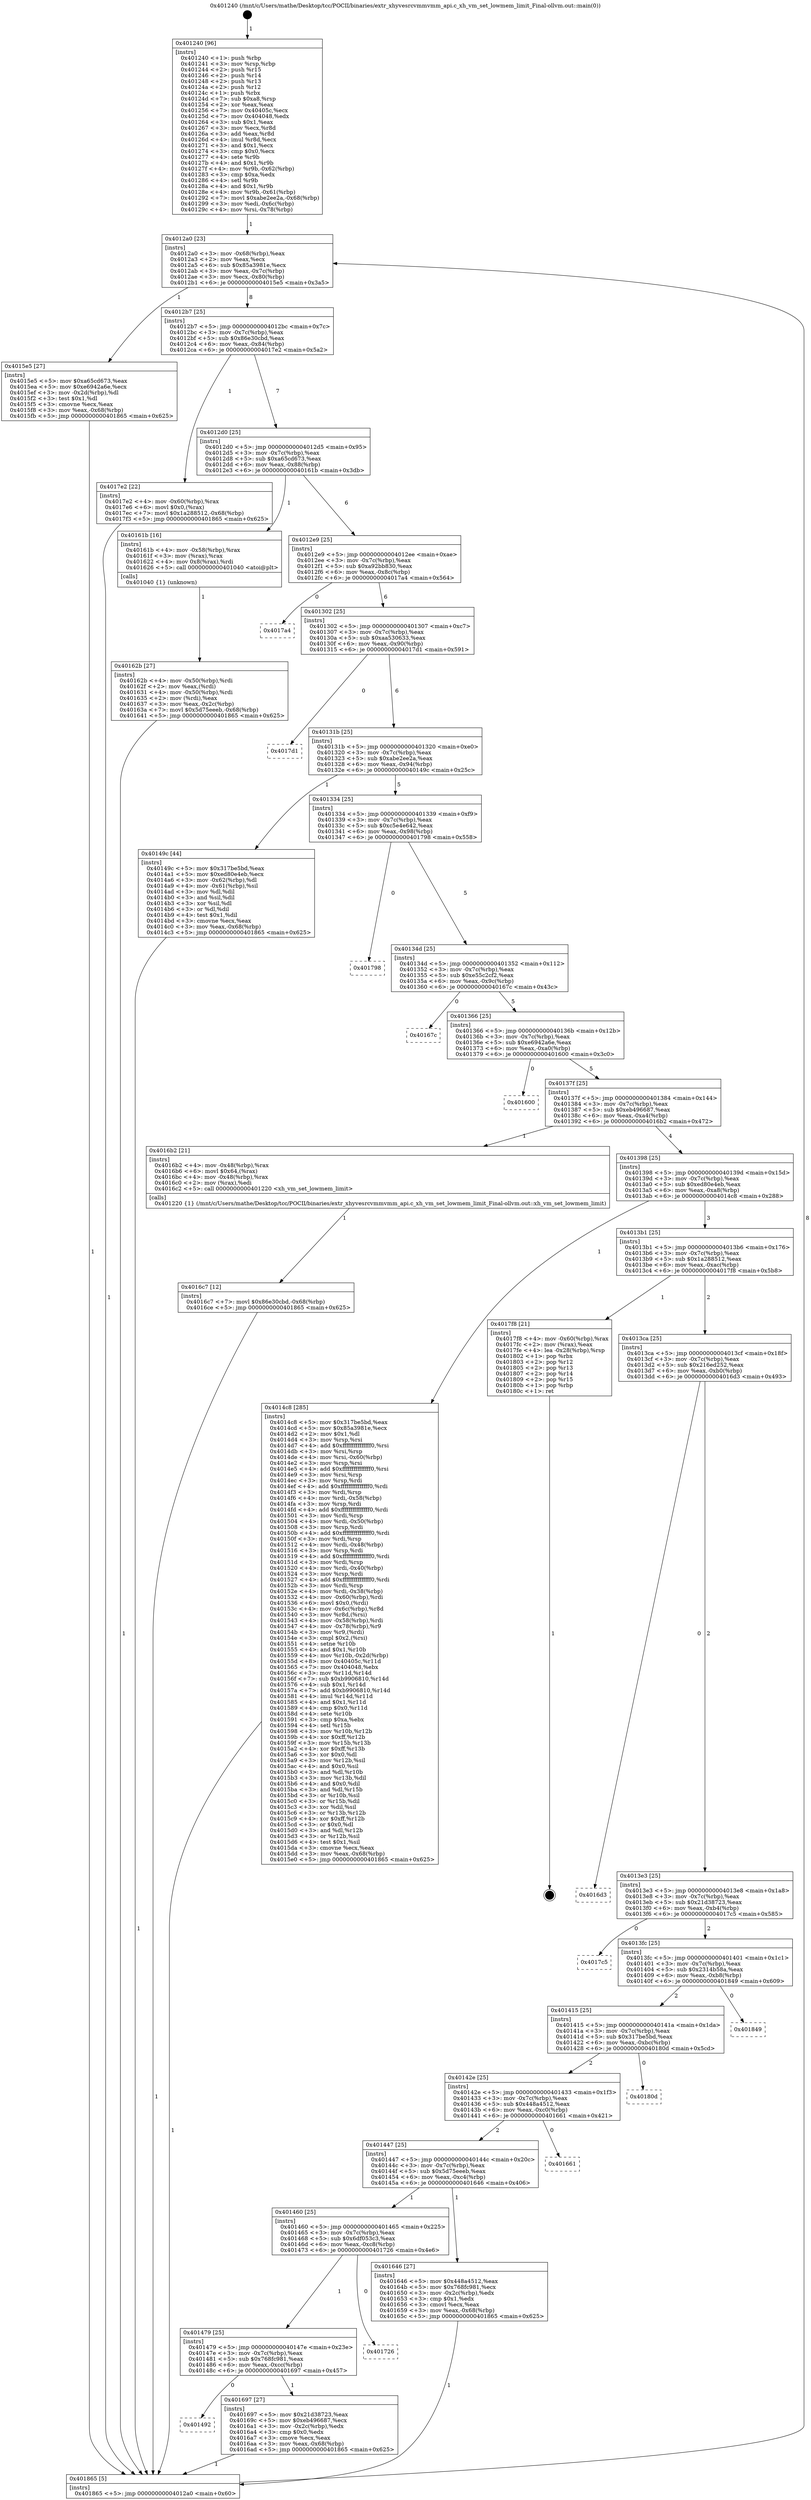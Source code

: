 digraph "0x401240" {
  label = "0x401240 (/mnt/c/Users/mathe/Desktop/tcc/POCII/binaries/extr_xhyvesrcvmmvmm_api.c_xh_vm_set_lowmem_limit_Final-ollvm.out::main(0))"
  labelloc = "t"
  node[shape=record]

  Entry [label="",width=0.3,height=0.3,shape=circle,fillcolor=black,style=filled]
  "0x4012a0" [label="{
     0x4012a0 [23]\l
     | [instrs]\l
     &nbsp;&nbsp;0x4012a0 \<+3\>: mov -0x68(%rbp),%eax\l
     &nbsp;&nbsp;0x4012a3 \<+2\>: mov %eax,%ecx\l
     &nbsp;&nbsp;0x4012a5 \<+6\>: sub $0x85a3981e,%ecx\l
     &nbsp;&nbsp;0x4012ab \<+3\>: mov %eax,-0x7c(%rbp)\l
     &nbsp;&nbsp;0x4012ae \<+3\>: mov %ecx,-0x80(%rbp)\l
     &nbsp;&nbsp;0x4012b1 \<+6\>: je 00000000004015e5 \<main+0x3a5\>\l
  }"]
  "0x4015e5" [label="{
     0x4015e5 [27]\l
     | [instrs]\l
     &nbsp;&nbsp;0x4015e5 \<+5\>: mov $0xa65cd673,%eax\l
     &nbsp;&nbsp;0x4015ea \<+5\>: mov $0xe6942a6e,%ecx\l
     &nbsp;&nbsp;0x4015ef \<+3\>: mov -0x2d(%rbp),%dl\l
     &nbsp;&nbsp;0x4015f2 \<+3\>: test $0x1,%dl\l
     &nbsp;&nbsp;0x4015f5 \<+3\>: cmovne %ecx,%eax\l
     &nbsp;&nbsp;0x4015f8 \<+3\>: mov %eax,-0x68(%rbp)\l
     &nbsp;&nbsp;0x4015fb \<+5\>: jmp 0000000000401865 \<main+0x625\>\l
  }"]
  "0x4012b7" [label="{
     0x4012b7 [25]\l
     | [instrs]\l
     &nbsp;&nbsp;0x4012b7 \<+5\>: jmp 00000000004012bc \<main+0x7c\>\l
     &nbsp;&nbsp;0x4012bc \<+3\>: mov -0x7c(%rbp),%eax\l
     &nbsp;&nbsp;0x4012bf \<+5\>: sub $0x86e30cbd,%eax\l
     &nbsp;&nbsp;0x4012c4 \<+6\>: mov %eax,-0x84(%rbp)\l
     &nbsp;&nbsp;0x4012ca \<+6\>: je 00000000004017e2 \<main+0x5a2\>\l
  }"]
  Exit [label="",width=0.3,height=0.3,shape=circle,fillcolor=black,style=filled,peripheries=2]
  "0x4017e2" [label="{
     0x4017e2 [22]\l
     | [instrs]\l
     &nbsp;&nbsp;0x4017e2 \<+4\>: mov -0x60(%rbp),%rax\l
     &nbsp;&nbsp;0x4017e6 \<+6\>: movl $0x0,(%rax)\l
     &nbsp;&nbsp;0x4017ec \<+7\>: movl $0x1a288512,-0x68(%rbp)\l
     &nbsp;&nbsp;0x4017f3 \<+5\>: jmp 0000000000401865 \<main+0x625\>\l
  }"]
  "0x4012d0" [label="{
     0x4012d0 [25]\l
     | [instrs]\l
     &nbsp;&nbsp;0x4012d0 \<+5\>: jmp 00000000004012d5 \<main+0x95\>\l
     &nbsp;&nbsp;0x4012d5 \<+3\>: mov -0x7c(%rbp),%eax\l
     &nbsp;&nbsp;0x4012d8 \<+5\>: sub $0xa65cd673,%eax\l
     &nbsp;&nbsp;0x4012dd \<+6\>: mov %eax,-0x88(%rbp)\l
     &nbsp;&nbsp;0x4012e3 \<+6\>: je 000000000040161b \<main+0x3db\>\l
  }"]
  "0x4016c7" [label="{
     0x4016c7 [12]\l
     | [instrs]\l
     &nbsp;&nbsp;0x4016c7 \<+7\>: movl $0x86e30cbd,-0x68(%rbp)\l
     &nbsp;&nbsp;0x4016ce \<+5\>: jmp 0000000000401865 \<main+0x625\>\l
  }"]
  "0x40161b" [label="{
     0x40161b [16]\l
     | [instrs]\l
     &nbsp;&nbsp;0x40161b \<+4\>: mov -0x58(%rbp),%rax\l
     &nbsp;&nbsp;0x40161f \<+3\>: mov (%rax),%rax\l
     &nbsp;&nbsp;0x401622 \<+4\>: mov 0x8(%rax),%rdi\l
     &nbsp;&nbsp;0x401626 \<+5\>: call 0000000000401040 \<atoi@plt\>\l
     | [calls]\l
     &nbsp;&nbsp;0x401040 \{1\} (unknown)\l
  }"]
  "0x4012e9" [label="{
     0x4012e9 [25]\l
     | [instrs]\l
     &nbsp;&nbsp;0x4012e9 \<+5\>: jmp 00000000004012ee \<main+0xae\>\l
     &nbsp;&nbsp;0x4012ee \<+3\>: mov -0x7c(%rbp),%eax\l
     &nbsp;&nbsp;0x4012f1 \<+5\>: sub $0xa92bb830,%eax\l
     &nbsp;&nbsp;0x4012f6 \<+6\>: mov %eax,-0x8c(%rbp)\l
     &nbsp;&nbsp;0x4012fc \<+6\>: je 00000000004017a4 \<main+0x564\>\l
  }"]
  "0x401492" [label="{
     0x401492\l
  }", style=dashed]
  "0x4017a4" [label="{
     0x4017a4\l
  }", style=dashed]
  "0x401302" [label="{
     0x401302 [25]\l
     | [instrs]\l
     &nbsp;&nbsp;0x401302 \<+5\>: jmp 0000000000401307 \<main+0xc7\>\l
     &nbsp;&nbsp;0x401307 \<+3\>: mov -0x7c(%rbp),%eax\l
     &nbsp;&nbsp;0x40130a \<+5\>: sub $0xaa530633,%eax\l
     &nbsp;&nbsp;0x40130f \<+6\>: mov %eax,-0x90(%rbp)\l
     &nbsp;&nbsp;0x401315 \<+6\>: je 00000000004017d1 \<main+0x591\>\l
  }"]
  "0x401697" [label="{
     0x401697 [27]\l
     | [instrs]\l
     &nbsp;&nbsp;0x401697 \<+5\>: mov $0x21d38723,%eax\l
     &nbsp;&nbsp;0x40169c \<+5\>: mov $0xeb496687,%ecx\l
     &nbsp;&nbsp;0x4016a1 \<+3\>: mov -0x2c(%rbp),%edx\l
     &nbsp;&nbsp;0x4016a4 \<+3\>: cmp $0x0,%edx\l
     &nbsp;&nbsp;0x4016a7 \<+3\>: cmove %ecx,%eax\l
     &nbsp;&nbsp;0x4016aa \<+3\>: mov %eax,-0x68(%rbp)\l
     &nbsp;&nbsp;0x4016ad \<+5\>: jmp 0000000000401865 \<main+0x625\>\l
  }"]
  "0x4017d1" [label="{
     0x4017d1\l
  }", style=dashed]
  "0x40131b" [label="{
     0x40131b [25]\l
     | [instrs]\l
     &nbsp;&nbsp;0x40131b \<+5\>: jmp 0000000000401320 \<main+0xe0\>\l
     &nbsp;&nbsp;0x401320 \<+3\>: mov -0x7c(%rbp),%eax\l
     &nbsp;&nbsp;0x401323 \<+5\>: sub $0xabe2ee2a,%eax\l
     &nbsp;&nbsp;0x401328 \<+6\>: mov %eax,-0x94(%rbp)\l
     &nbsp;&nbsp;0x40132e \<+6\>: je 000000000040149c \<main+0x25c\>\l
  }"]
  "0x401479" [label="{
     0x401479 [25]\l
     | [instrs]\l
     &nbsp;&nbsp;0x401479 \<+5\>: jmp 000000000040147e \<main+0x23e\>\l
     &nbsp;&nbsp;0x40147e \<+3\>: mov -0x7c(%rbp),%eax\l
     &nbsp;&nbsp;0x401481 \<+5\>: sub $0x768fc981,%eax\l
     &nbsp;&nbsp;0x401486 \<+6\>: mov %eax,-0xcc(%rbp)\l
     &nbsp;&nbsp;0x40148c \<+6\>: je 0000000000401697 \<main+0x457\>\l
  }"]
  "0x40149c" [label="{
     0x40149c [44]\l
     | [instrs]\l
     &nbsp;&nbsp;0x40149c \<+5\>: mov $0x317be5bd,%eax\l
     &nbsp;&nbsp;0x4014a1 \<+5\>: mov $0xed80e4eb,%ecx\l
     &nbsp;&nbsp;0x4014a6 \<+3\>: mov -0x62(%rbp),%dl\l
     &nbsp;&nbsp;0x4014a9 \<+4\>: mov -0x61(%rbp),%sil\l
     &nbsp;&nbsp;0x4014ad \<+3\>: mov %dl,%dil\l
     &nbsp;&nbsp;0x4014b0 \<+3\>: and %sil,%dil\l
     &nbsp;&nbsp;0x4014b3 \<+3\>: xor %sil,%dl\l
     &nbsp;&nbsp;0x4014b6 \<+3\>: or %dl,%dil\l
     &nbsp;&nbsp;0x4014b9 \<+4\>: test $0x1,%dil\l
     &nbsp;&nbsp;0x4014bd \<+3\>: cmovne %ecx,%eax\l
     &nbsp;&nbsp;0x4014c0 \<+3\>: mov %eax,-0x68(%rbp)\l
     &nbsp;&nbsp;0x4014c3 \<+5\>: jmp 0000000000401865 \<main+0x625\>\l
  }"]
  "0x401334" [label="{
     0x401334 [25]\l
     | [instrs]\l
     &nbsp;&nbsp;0x401334 \<+5\>: jmp 0000000000401339 \<main+0xf9\>\l
     &nbsp;&nbsp;0x401339 \<+3\>: mov -0x7c(%rbp),%eax\l
     &nbsp;&nbsp;0x40133c \<+5\>: sub $0xc5e4e642,%eax\l
     &nbsp;&nbsp;0x401341 \<+6\>: mov %eax,-0x98(%rbp)\l
     &nbsp;&nbsp;0x401347 \<+6\>: je 0000000000401798 \<main+0x558\>\l
  }"]
  "0x401865" [label="{
     0x401865 [5]\l
     | [instrs]\l
     &nbsp;&nbsp;0x401865 \<+5\>: jmp 00000000004012a0 \<main+0x60\>\l
  }"]
  "0x401240" [label="{
     0x401240 [96]\l
     | [instrs]\l
     &nbsp;&nbsp;0x401240 \<+1\>: push %rbp\l
     &nbsp;&nbsp;0x401241 \<+3\>: mov %rsp,%rbp\l
     &nbsp;&nbsp;0x401244 \<+2\>: push %r15\l
     &nbsp;&nbsp;0x401246 \<+2\>: push %r14\l
     &nbsp;&nbsp;0x401248 \<+2\>: push %r13\l
     &nbsp;&nbsp;0x40124a \<+2\>: push %r12\l
     &nbsp;&nbsp;0x40124c \<+1\>: push %rbx\l
     &nbsp;&nbsp;0x40124d \<+7\>: sub $0xa8,%rsp\l
     &nbsp;&nbsp;0x401254 \<+2\>: xor %eax,%eax\l
     &nbsp;&nbsp;0x401256 \<+7\>: mov 0x40405c,%ecx\l
     &nbsp;&nbsp;0x40125d \<+7\>: mov 0x404048,%edx\l
     &nbsp;&nbsp;0x401264 \<+3\>: sub $0x1,%eax\l
     &nbsp;&nbsp;0x401267 \<+3\>: mov %ecx,%r8d\l
     &nbsp;&nbsp;0x40126a \<+3\>: add %eax,%r8d\l
     &nbsp;&nbsp;0x40126d \<+4\>: imul %r8d,%ecx\l
     &nbsp;&nbsp;0x401271 \<+3\>: and $0x1,%ecx\l
     &nbsp;&nbsp;0x401274 \<+3\>: cmp $0x0,%ecx\l
     &nbsp;&nbsp;0x401277 \<+4\>: sete %r9b\l
     &nbsp;&nbsp;0x40127b \<+4\>: and $0x1,%r9b\l
     &nbsp;&nbsp;0x40127f \<+4\>: mov %r9b,-0x62(%rbp)\l
     &nbsp;&nbsp;0x401283 \<+3\>: cmp $0xa,%edx\l
     &nbsp;&nbsp;0x401286 \<+4\>: setl %r9b\l
     &nbsp;&nbsp;0x40128a \<+4\>: and $0x1,%r9b\l
     &nbsp;&nbsp;0x40128e \<+4\>: mov %r9b,-0x61(%rbp)\l
     &nbsp;&nbsp;0x401292 \<+7\>: movl $0xabe2ee2a,-0x68(%rbp)\l
     &nbsp;&nbsp;0x401299 \<+3\>: mov %edi,-0x6c(%rbp)\l
     &nbsp;&nbsp;0x40129c \<+4\>: mov %rsi,-0x78(%rbp)\l
  }"]
  "0x401726" [label="{
     0x401726\l
  }", style=dashed]
  "0x401798" [label="{
     0x401798\l
  }", style=dashed]
  "0x40134d" [label="{
     0x40134d [25]\l
     | [instrs]\l
     &nbsp;&nbsp;0x40134d \<+5\>: jmp 0000000000401352 \<main+0x112\>\l
     &nbsp;&nbsp;0x401352 \<+3\>: mov -0x7c(%rbp),%eax\l
     &nbsp;&nbsp;0x401355 \<+5\>: sub $0xe55c2cf2,%eax\l
     &nbsp;&nbsp;0x40135a \<+6\>: mov %eax,-0x9c(%rbp)\l
     &nbsp;&nbsp;0x401360 \<+6\>: je 000000000040167c \<main+0x43c\>\l
  }"]
  "0x401460" [label="{
     0x401460 [25]\l
     | [instrs]\l
     &nbsp;&nbsp;0x401460 \<+5\>: jmp 0000000000401465 \<main+0x225\>\l
     &nbsp;&nbsp;0x401465 \<+3\>: mov -0x7c(%rbp),%eax\l
     &nbsp;&nbsp;0x401468 \<+5\>: sub $0x6df053c3,%eax\l
     &nbsp;&nbsp;0x40146d \<+6\>: mov %eax,-0xc8(%rbp)\l
     &nbsp;&nbsp;0x401473 \<+6\>: je 0000000000401726 \<main+0x4e6\>\l
  }"]
  "0x40167c" [label="{
     0x40167c\l
  }", style=dashed]
  "0x401366" [label="{
     0x401366 [25]\l
     | [instrs]\l
     &nbsp;&nbsp;0x401366 \<+5\>: jmp 000000000040136b \<main+0x12b\>\l
     &nbsp;&nbsp;0x40136b \<+3\>: mov -0x7c(%rbp),%eax\l
     &nbsp;&nbsp;0x40136e \<+5\>: sub $0xe6942a6e,%eax\l
     &nbsp;&nbsp;0x401373 \<+6\>: mov %eax,-0xa0(%rbp)\l
     &nbsp;&nbsp;0x401379 \<+6\>: je 0000000000401600 \<main+0x3c0\>\l
  }"]
  "0x401646" [label="{
     0x401646 [27]\l
     | [instrs]\l
     &nbsp;&nbsp;0x401646 \<+5\>: mov $0x448a4512,%eax\l
     &nbsp;&nbsp;0x40164b \<+5\>: mov $0x768fc981,%ecx\l
     &nbsp;&nbsp;0x401650 \<+3\>: mov -0x2c(%rbp),%edx\l
     &nbsp;&nbsp;0x401653 \<+3\>: cmp $0x1,%edx\l
     &nbsp;&nbsp;0x401656 \<+3\>: cmovl %ecx,%eax\l
     &nbsp;&nbsp;0x401659 \<+3\>: mov %eax,-0x68(%rbp)\l
     &nbsp;&nbsp;0x40165c \<+5\>: jmp 0000000000401865 \<main+0x625\>\l
  }"]
  "0x401600" [label="{
     0x401600\l
  }", style=dashed]
  "0x40137f" [label="{
     0x40137f [25]\l
     | [instrs]\l
     &nbsp;&nbsp;0x40137f \<+5\>: jmp 0000000000401384 \<main+0x144\>\l
     &nbsp;&nbsp;0x401384 \<+3\>: mov -0x7c(%rbp),%eax\l
     &nbsp;&nbsp;0x401387 \<+5\>: sub $0xeb496687,%eax\l
     &nbsp;&nbsp;0x40138c \<+6\>: mov %eax,-0xa4(%rbp)\l
     &nbsp;&nbsp;0x401392 \<+6\>: je 00000000004016b2 \<main+0x472\>\l
  }"]
  "0x401447" [label="{
     0x401447 [25]\l
     | [instrs]\l
     &nbsp;&nbsp;0x401447 \<+5\>: jmp 000000000040144c \<main+0x20c\>\l
     &nbsp;&nbsp;0x40144c \<+3\>: mov -0x7c(%rbp),%eax\l
     &nbsp;&nbsp;0x40144f \<+5\>: sub $0x5d75eeeb,%eax\l
     &nbsp;&nbsp;0x401454 \<+6\>: mov %eax,-0xc4(%rbp)\l
     &nbsp;&nbsp;0x40145a \<+6\>: je 0000000000401646 \<main+0x406\>\l
  }"]
  "0x4016b2" [label="{
     0x4016b2 [21]\l
     | [instrs]\l
     &nbsp;&nbsp;0x4016b2 \<+4\>: mov -0x48(%rbp),%rax\l
     &nbsp;&nbsp;0x4016b6 \<+6\>: movl $0x64,(%rax)\l
     &nbsp;&nbsp;0x4016bc \<+4\>: mov -0x48(%rbp),%rax\l
     &nbsp;&nbsp;0x4016c0 \<+2\>: mov (%rax),%edi\l
     &nbsp;&nbsp;0x4016c2 \<+5\>: call 0000000000401220 \<xh_vm_set_lowmem_limit\>\l
     | [calls]\l
     &nbsp;&nbsp;0x401220 \{1\} (/mnt/c/Users/mathe/Desktop/tcc/POCII/binaries/extr_xhyvesrcvmmvmm_api.c_xh_vm_set_lowmem_limit_Final-ollvm.out::xh_vm_set_lowmem_limit)\l
  }"]
  "0x401398" [label="{
     0x401398 [25]\l
     | [instrs]\l
     &nbsp;&nbsp;0x401398 \<+5\>: jmp 000000000040139d \<main+0x15d\>\l
     &nbsp;&nbsp;0x40139d \<+3\>: mov -0x7c(%rbp),%eax\l
     &nbsp;&nbsp;0x4013a0 \<+5\>: sub $0xed80e4eb,%eax\l
     &nbsp;&nbsp;0x4013a5 \<+6\>: mov %eax,-0xa8(%rbp)\l
     &nbsp;&nbsp;0x4013ab \<+6\>: je 00000000004014c8 \<main+0x288\>\l
  }"]
  "0x401661" [label="{
     0x401661\l
  }", style=dashed]
  "0x4014c8" [label="{
     0x4014c8 [285]\l
     | [instrs]\l
     &nbsp;&nbsp;0x4014c8 \<+5\>: mov $0x317be5bd,%eax\l
     &nbsp;&nbsp;0x4014cd \<+5\>: mov $0x85a3981e,%ecx\l
     &nbsp;&nbsp;0x4014d2 \<+2\>: mov $0x1,%dl\l
     &nbsp;&nbsp;0x4014d4 \<+3\>: mov %rsp,%rsi\l
     &nbsp;&nbsp;0x4014d7 \<+4\>: add $0xfffffffffffffff0,%rsi\l
     &nbsp;&nbsp;0x4014db \<+3\>: mov %rsi,%rsp\l
     &nbsp;&nbsp;0x4014de \<+4\>: mov %rsi,-0x60(%rbp)\l
     &nbsp;&nbsp;0x4014e2 \<+3\>: mov %rsp,%rsi\l
     &nbsp;&nbsp;0x4014e5 \<+4\>: add $0xfffffffffffffff0,%rsi\l
     &nbsp;&nbsp;0x4014e9 \<+3\>: mov %rsi,%rsp\l
     &nbsp;&nbsp;0x4014ec \<+3\>: mov %rsp,%rdi\l
     &nbsp;&nbsp;0x4014ef \<+4\>: add $0xfffffffffffffff0,%rdi\l
     &nbsp;&nbsp;0x4014f3 \<+3\>: mov %rdi,%rsp\l
     &nbsp;&nbsp;0x4014f6 \<+4\>: mov %rdi,-0x58(%rbp)\l
     &nbsp;&nbsp;0x4014fa \<+3\>: mov %rsp,%rdi\l
     &nbsp;&nbsp;0x4014fd \<+4\>: add $0xfffffffffffffff0,%rdi\l
     &nbsp;&nbsp;0x401501 \<+3\>: mov %rdi,%rsp\l
     &nbsp;&nbsp;0x401504 \<+4\>: mov %rdi,-0x50(%rbp)\l
     &nbsp;&nbsp;0x401508 \<+3\>: mov %rsp,%rdi\l
     &nbsp;&nbsp;0x40150b \<+4\>: add $0xfffffffffffffff0,%rdi\l
     &nbsp;&nbsp;0x40150f \<+3\>: mov %rdi,%rsp\l
     &nbsp;&nbsp;0x401512 \<+4\>: mov %rdi,-0x48(%rbp)\l
     &nbsp;&nbsp;0x401516 \<+3\>: mov %rsp,%rdi\l
     &nbsp;&nbsp;0x401519 \<+4\>: add $0xfffffffffffffff0,%rdi\l
     &nbsp;&nbsp;0x40151d \<+3\>: mov %rdi,%rsp\l
     &nbsp;&nbsp;0x401520 \<+4\>: mov %rdi,-0x40(%rbp)\l
     &nbsp;&nbsp;0x401524 \<+3\>: mov %rsp,%rdi\l
     &nbsp;&nbsp;0x401527 \<+4\>: add $0xfffffffffffffff0,%rdi\l
     &nbsp;&nbsp;0x40152b \<+3\>: mov %rdi,%rsp\l
     &nbsp;&nbsp;0x40152e \<+4\>: mov %rdi,-0x38(%rbp)\l
     &nbsp;&nbsp;0x401532 \<+4\>: mov -0x60(%rbp),%rdi\l
     &nbsp;&nbsp;0x401536 \<+6\>: movl $0x0,(%rdi)\l
     &nbsp;&nbsp;0x40153c \<+4\>: mov -0x6c(%rbp),%r8d\l
     &nbsp;&nbsp;0x401540 \<+3\>: mov %r8d,(%rsi)\l
     &nbsp;&nbsp;0x401543 \<+4\>: mov -0x58(%rbp),%rdi\l
     &nbsp;&nbsp;0x401547 \<+4\>: mov -0x78(%rbp),%r9\l
     &nbsp;&nbsp;0x40154b \<+3\>: mov %r9,(%rdi)\l
     &nbsp;&nbsp;0x40154e \<+3\>: cmpl $0x2,(%rsi)\l
     &nbsp;&nbsp;0x401551 \<+4\>: setne %r10b\l
     &nbsp;&nbsp;0x401555 \<+4\>: and $0x1,%r10b\l
     &nbsp;&nbsp;0x401559 \<+4\>: mov %r10b,-0x2d(%rbp)\l
     &nbsp;&nbsp;0x40155d \<+8\>: mov 0x40405c,%r11d\l
     &nbsp;&nbsp;0x401565 \<+7\>: mov 0x404048,%ebx\l
     &nbsp;&nbsp;0x40156c \<+3\>: mov %r11d,%r14d\l
     &nbsp;&nbsp;0x40156f \<+7\>: sub $0xb9906810,%r14d\l
     &nbsp;&nbsp;0x401576 \<+4\>: sub $0x1,%r14d\l
     &nbsp;&nbsp;0x40157a \<+7\>: add $0xb9906810,%r14d\l
     &nbsp;&nbsp;0x401581 \<+4\>: imul %r14d,%r11d\l
     &nbsp;&nbsp;0x401585 \<+4\>: and $0x1,%r11d\l
     &nbsp;&nbsp;0x401589 \<+4\>: cmp $0x0,%r11d\l
     &nbsp;&nbsp;0x40158d \<+4\>: sete %r10b\l
     &nbsp;&nbsp;0x401591 \<+3\>: cmp $0xa,%ebx\l
     &nbsp;&nbsp;0x401594 \<+4\>: setl %r15b\l
     &nbsp;&nbsp;0x401598 \<+3\>: mov %r10b,%r12b\l
     &nbsp;&nbsp;0x40159b \<+4\>: xor $0xff,%r12b\l
     &nbsp;&nbsp;0x40159f \<+3\>: mov %r15b,%r13b\l
     &nbsp;&nbsp;0x4015a2 \<+4\>: xor $0xff,%r13b\l
     &nbsp;&nbsp;0x4015a6 \<+3\>: xor $0x0,%dl\l
     &nbsp;&nbsp;0x4015a9 \<+3\>: mov %r12b,%sil\l
     &nbsp;&nbsp;0x4015ac \<+4\>: and $0x0,%sil\l
     &nbsp;&nbsp;0x4015b0 \<+3\>: and %dl,%r10b\l
     &nbsp;&nbsp;0x4015b3 \<+3\>: mov %r13b,%dil\l
     &nbsp;&nbsp;0x4015b6 \<+4\>: and $0x0,%dil\l
     &nbsp;&nbsp;0x4015ba \<+3\>: and %dl,%r15b\l
     &nbsp;&nbsp;0x4015bd \<+3\>: or %r10b,%sil\l
     &nbsp;&nbsp;0x4015c0 \<+3\>: or %r15b,%dil\l
     &nbsp;&nbsp;0x4015c3 \<+3\>: xor %dil,%sil\l
     &nbsp;&nbsp;0x4015c6 \<+3\>: or %r13b,%r12b\l
     &nbsp;&nbsp;0x4015c9 \<+4\>: xor $0xff,%r12b\l
     &nbsp;&nbsp;0x4015cd \<+3\>: or $0x0,%dl\l
     &nbsp;&nbsp;0x4015d0 \<+3\>: and %dl,%r12b\l
     &nbsp;&nbsp;0x4015d3 \<+3\>: or %r12b,%sil\l
     &nbsp;&nbsp;0x4015d6 \<+4\>: test $0x1,%sil\l
     &nbsp;&nbsp;0x4015da \<+3\>: cmovne %ecx,%eax\l
     &nbsp;&nbsp;0x4015dd \<+3\>: mov %eax,-0x68(%rbp)\l
     &nbsp;&nbsp;0x4015e0 \<+5\>: jmp 0000000000401865 \<main+0x625\>\l
  }"]
  "0x4013b1" [label="{
     0x4013b1 [25]\l
     | [instrs]\l
     &nbsp;&nbsp;0x4013b1 \<+5\>: jmp 00000000004013b6 \<main+0x176\>\l
     &nbsp;&nbsp;0x4013b6 \<+3\>: mov -0x7c(%rbp),%eax\l
     &nbsp;&nbsp;0x4013b9 \<+5\>: sub $0x1a288512,%eax\l
     &nbsp;&nbsp;0x4013be \<+6\>: mov %eax,-0xac(%rbp)\l
     &nbsp;&nbsp;0x4013c4 \<+6\>: je 00000000004017f8 \<main+0x5b8\>\l
  }"]
  "0x40142e" [label="{
     0x40142e [25]\l
     | [instrs]\l
     &nbsp;&nbsp;0x40142e \<+5\>: jmp 0000000000401433 \<main+0x1f3\>\l
     &nbsp;&nbsp;0x401433 \<+3\>: mov -0x7c(%rbp),%eax\l
     &nbsp;&nbsp;0x401436 \<+5\>: sub $0x448a4512,%eax\l
     &nbsp;&nbsp;0x40143b \<+6\>: mov %eax,-0xc0(%rbp)\l
     &nbsp;&nbsp;0x401441 \<+6\>: je 0000000000401661 \<main+0x421\>\l
  }"]
  "0x40162b" [label="{
     0x40162b [27]\l
     | [instrs]\l
     &nbsp;&nbsp;0x40162b \<+4\>: mov -0x50(%rbp),%rdi\l
     &nbsp;&nbsp;0x40162f \<+2\>: mov %eax,(%rdi)\l
     &nbsp;&nbsp;0x401631 \<+4\>: mov -0x50(%rbp),%rdi\l
     &nbsp;&nbsp;0x401635 \<+2\>: mov (%rdi),%eax\l
     &nbsp;&nbsp;0x401637 \<+3\>: mov %eax,-0x2c(%rbp)\l
     &nbsp;&nbsp;0x40163a \<+7\>: movl $0x5d75eeeb,-0x68(%rbp)\l
     &nbsp;&nbsp;0x401641 \<+5\>: jmp 0000000000401865 \<main+0x625\>\l
  }"]
  "0x40180d" [label="{
     0x40180d\l
  }", style=dashed]
  "0x4017f8" [label="{
     0x4017f8 [21]\l
     | [instrs]\l
     &nbsp;&nbsp;0x4017f8 \<+4\>: mov -0x60(%rbp),%rax\l
     &nbsp;&nbsp;0x4017fc \<+2\>: mov (%rax),%eax\l
     &nbsp;&nbsp;0x4017fe \<+4\>: lea -0x28(%rbp),%rsp\l
     &nbsp;&nbsp;0x401802 \<+1\>: pop %rbx\l
     &nbsp;&nbsp;0x401803 \<+2\>: pop %r12\l
     &nbsp;&nbsp;0x401805 \<+2\>: pop %r13\l
     &nbsp;&nbsp;0x401807 \<+2\>: pop %r14\l
     &nbsp;&nbsp;0x401809 \<+2\>: pop %r15\l
     &nbsp;&nbsp;0x40180b \<+1\>: pop %rbp\l
     &nbsp;&nbsp;0x40180c \<+1\>: ret\l
  }"]
  "0x4013ca" [label="{
     0x4013ca [25]\l
     | [instrs]\l
     &nbsp;&nbsp;0x4013ca \<+5\>: jmp 00000000004013cf \<main+0x18f\>\l
     &nbsp;&nbsp;0x4013cf \<+3\>: mov -0x7c(%rbp),%eax\l
     &nbsp;&nbsp;0x4013d2 \<+5\>: sub $0x216ed252,%eax\l
     &nbsp;&nbsp;0x4013d7 \<+6\>: mov %eax,-0xb0(%rbp)\l
     &nbsp;&nbsp;0x4013dd \<+6\>: je 00000000004016d3 \<main+0x493\>\l
  }"]
  "0x401415" [label="{
     0x401415 [25]\l
     | [instrs]\l
     &nbsp;&nbsp;0x401415 \<+5\>: jmp 000000000040141a \<main+0x1da\>\l
     &nbsp;&nbsp;0x40141a \<+3\>: mov -0x7c(%rbp),%eax\l
     &nbsp;&nbsp;0x40141d \<+5\>: sub $0x317be5bd,%eax\l
     &nbsp;&nbsp;0x401422 \<+6\>: mov %eax,-0xbc(%rbp)\l
     &nbsp;&nbsp;0x401428 \<+6\>: je 000000000040180d \<main+0x5cd\>\l
  }"]
  "0x4016d3" [label="{
     0x4016d3\l
  }", style=dashed]
  "0x4013e3" [label="{
     0x4013e3 [25]\l
     | [instrs]\l
     &nbsp;&nbsp;0x4013e3 \<+5\>: jmp 00000000004013e8 \<main+0x1a8\>\l
     &nbsp;&nbsp;0x4013e8 \<+3\>: mov -0x7c(%rbp),%eax\l
     &nbsp;&nbsp;0x4013eb \<+5\>: sub $0x21d38723,%eax\l
     &nbsp;&nbsp;0x4013f0 \<+6\>: mov %eax,-0xb4(%rbp)\l
     &nbsp;&nbsp;0x4013f6 \<+6\>: je 00000000004017c5 \<main+0x585\>\l
  }"]
  "0x401849" [label="{
     0x401849\l
  }", style=dashed]
  "0x4017c5" [label="{
     0x4017c5\l
  }", style=dashed]
  "0x4013fc" [label="{
     0x4013fc [25]\l
     | [instrs]\l
     &nbsp;&nbsp;0x4013fc \<+5\>: jmp 0000000000401401 \<main+0x1c1\>\l
     &nbsp;&nbsp;0x401401 \<+3\>: mov -0x7c(%rbp),%eax\l
     &nbsp;&nbsp;0x401404 \<+5\>: sub $0x2314b58a,%eax\l
     &nbsp;&nbsp;0x401409 \<+6\>: mov %eax,-0xb8(%rbp)\l
     &nbsp;&nbsp;0x40140f \<+6\>: je 0000000000401849 \<main+0x609\>\l
  }"]
  Entry -> "0x401240" [label=" 1"]
  "0x4012a0" -> "0x4015e5" [label=" 1"]
  "0x4012a0" -> "0x4012b7" [label=" 8"]
  "0x4017f8" -> Exit [label=" 1"]
  "0x4012b7" -> "0x4017e2" [label=" 1"]
  "0x4012b7" -> "0x4012d0" [label=" 7"]
  "0x4017e2" -> "0x401865" [label=" 1"]
  "0x4012d0" -> "0x40161b" [label=" 1"]
  "0x4012d0" -> "0x4012e9" [label=" 6"]
  "0x4016c7" -> "0x401865" [label=" 1"]
  "0x4012e9" -> "0x4017a4" [label=" 0"]
  "0x4012e9" -> "0x401302" [label=" 6"]
  "0x4016b2" -> "0x4016c7" [label=" 1"]
  "0x401302" -> "0x4017d1" [label=" 0"]
  "0x401302" -> "0x40131b" [label=" 6"]
  "0x401697" -> "0x401865" [label=" 1"]
  "0x40131b" -> "0x40149c" [label=" 1"]
  "0x40131b" -> "0x401334" [label=" 5"]
  "0x40149c" -> "0x401865" [label=" 1"]
  "0x401240" -> "0x4012a0" [label=" 1"]
  "0x401865" -> "0x4012a0" [label=" 8"]
  "0x401479" -> "0x401697" [label=" 1"]
  "0x401334" -> "0x401798" [label=" 0"]
  "0x401334" -> "0x40134d" [label=" 5"]
  "0x401479" -> "0x401492" [label=" 0"]
  "0x40134d" -> "0x40167c" [label=" 0"]
  "0x40134d" -> "0x401366" [label=" 5"]
  "0x401460" -> "0x401726" [label=" 0"]
  "0x401366" -> "0x401600" [label=" 0"]
  "0x401366" -> "0x40137f" [label=" 5"]
  "0x401460" -> "0x401479" [label=" 1"]
  "0x40137f" -> "0x4016b2" [label=" 1"]
  "0x40137f" -> "0x401398" [label=" 4"]
  "0x401447" -> "0x401460" [label=" 1"]
  "0x401398" -> "0x4014c8" [label=" 1"]
  "0x401398" -> "0x4013b1" [label=" 3"]
  "0x401447" -> "0x401646" [label=" 1"]
  "0x4014c8" -> "0x401865" [label=" 1"]
  "0x4015e5" -> "0x401865" [label=" 1"]
  "0x40161b" -> "0x40162b" [label=" 1"]
  "0x40162b" -> "0x401865" [label=" 1"]
  "0x40142e" -> "0x401447" [label=" 2"]
  "0x4013b1" -> "0x4017f8" [label=" 1"]
  "0x4013b1" -> "0x4013ca" [label=" 2"]
  "0x40142e" -> "0x401661" [label=" 0"]
  "0x4013ca" -> "0x4016d3" [label=" 0"]
  "0x4013ca" -> "0x4013e3" [label=" 2"]
  "0x401415" -> "0x40142e" [label=" 2"]
  "0x4013e3" -> "0x4017c5" [label=" 0"]
  "0x4013e3" -> "0x4013fc" [label=" 2"]
  "0x401415" -> "0x40180d" [label=" 0"]
  "0x4013fc" -> "0x401849" [label=" 0"]
  "0x4013fc" -> "0x401415" [label=" 2"]
  "0x401646" -> "0x401865" [label=" 1"]
}
